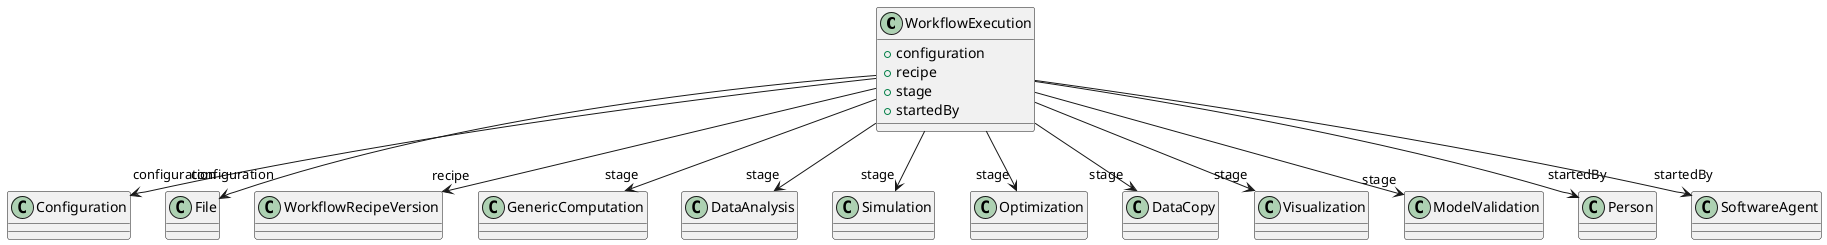 @startuml
class WorkflowExecution {
+configuration
+recipe
+stage
+startedBy

}
WorkflowExecution -d-> "configuration" Configuration
WorkflowExecution -d-> "configuration" File
WorkflowExecution -d-> "recipe" WorkflowRecipeVersion
WorkflowExecution -d-> "stage" GenericComputation
WorkflowExecution -d-> "stage" DataAnalysis
WorkflowExecution -d-> "stage" Simulation
WorkflowExecution -d-> "stage" Optimization
WorkflowExecution -d-> "stage" DataCopy
WorkflowExecution -d-> "stage" Visualization
WorkflowExecution -d-> "stage" ModelValidation
WorkflowExecution -d-> "startedBy" Person
WorkflowExecution -d-> "startedBy" SoftwareAgent

@enduml